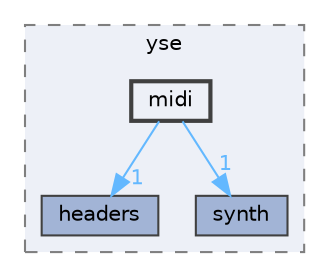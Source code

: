digraph "techstorm/lib/yse/midi"
{
 // LATEX_PDF_SIZE
  bgcolor="transparent";
  edge [fontname=Helvetica,fontsize=10,labelfontname=Helvetica,labelfontsize=10];
  node [fontname=Helvetica,fontsize=10,shape=box,height=0.2,width=0.4];
  compound=true
  subgraph clusterdir_ab00d0e96abab37954b5a4f926314745 {
    graph [ bgcolor="#edf0f7", pencolor="grey50", label="yse", fontname=Helvetica,fontsize=10 style="filled,dashed", URL="dir_ab00d0e96abab37954b5a4f926314745.html",tooltip=""]
  dir_699952ca7ba667580585186d3eda4e99 [label="headers", fillcolor="#a2b4d6", color="grey25", style="filled", URL="dir_699952ca7ba667580585186d3eda4e99.html",tooltip=""];
  dir_fd9b2f7edc99388233d71150078940de [label="synth", fillcolor="#a2b4d6", color="grey25", style="filled", URL="dir_fd9b2f7edc99388233d71150078940de.html",tooltip=""];
  dir_3753be897793fac9c86a120043380cc5 [label="midi", fillcolor="#edf0f7", color="grey25", style="filled,bold", URL="dir_3753be897793fac9c86a120043380cc5.html",tooltip=""];
  }
  dir_3753be897793fac9c86a120043380cc5->dir_699952ca7ba667580585186d3eda4e99 [headlabel="1", labeldistance=1.5 headhref="dir_000073_000057.html" href="dir_000073_000057.html" color="steelblue1" fontcolor="steelblue1"];
  dir_3753be897793fac9c86a120043380cc5->dir_fd9b2f7edc99388233d71150078940de [headlabel="1", labeldistance=1.5 headhref="dir_000073_000129.html" href="dir_000073_000129.html" color="steelblue1" fontcolor="steelblue1"];
}
